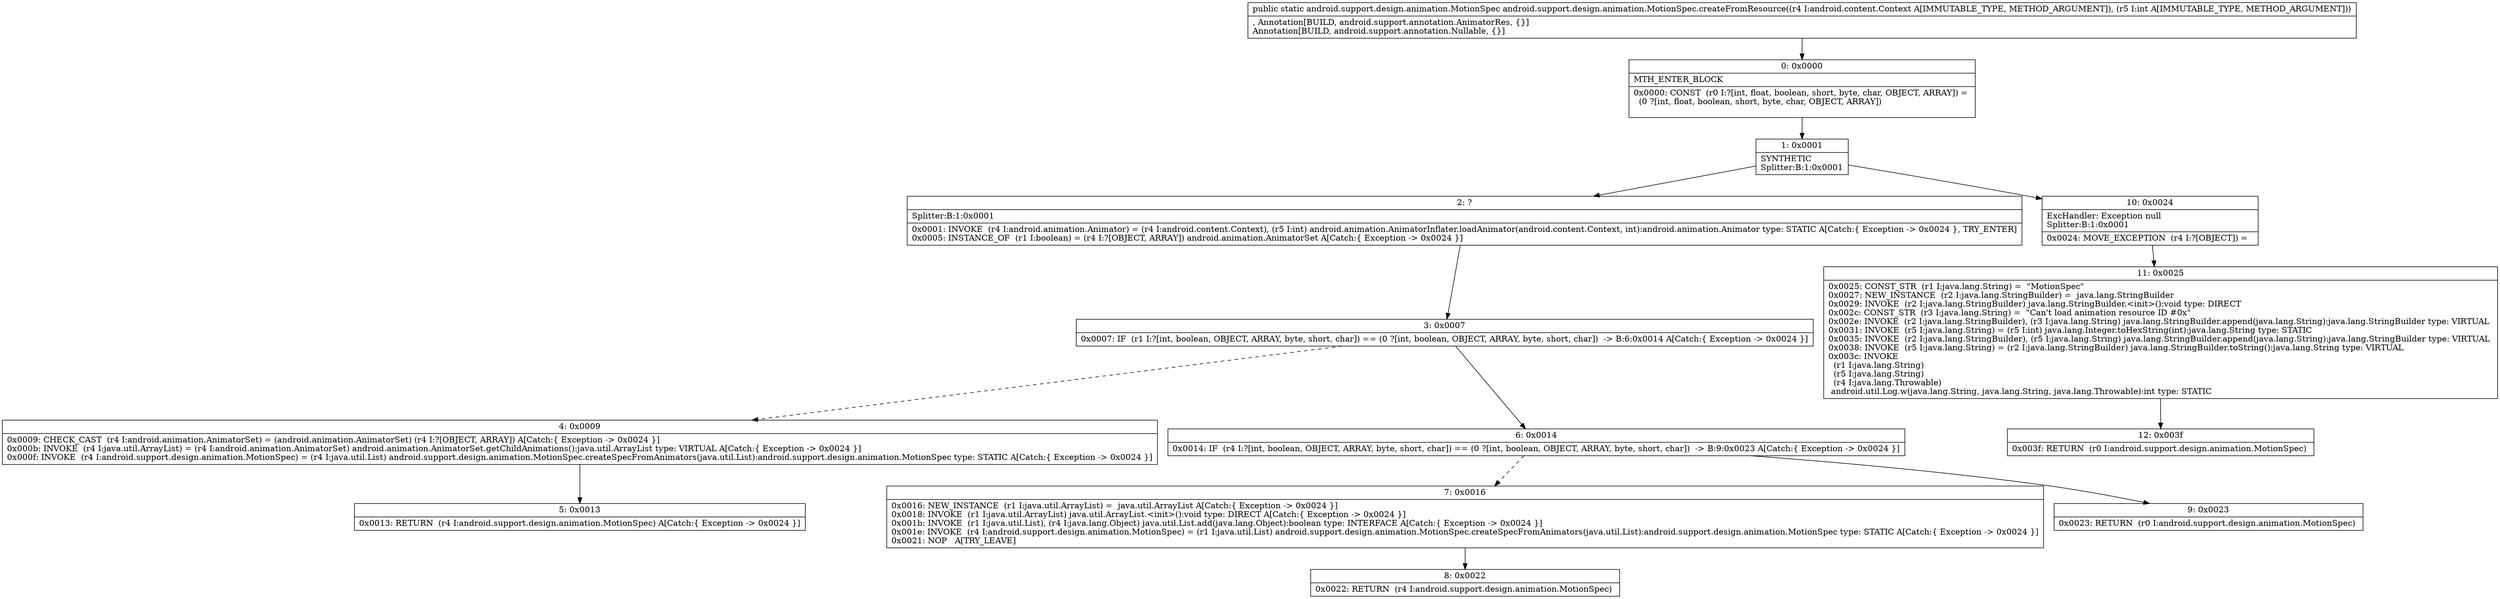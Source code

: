 digraph "CFG forandroid.support.design.animation.MotionSpec.createFromResource(Landroid\/content\/Context;I)Landroid\/support\/design\/animation\/MotionSpec;" {
Node_0 [shape=record,label="{0\:\ 0x0000|MTH_ENTER_BLOCK\l|0x0000: CONST  (r0 I:?[int, float, boolean, short, byte, char, OBJECT, ARRAY]) = \l  (0 ?[int, float, boolean, short, byte, char, OBJECT, ARRAY])\l \l}"];
Node_1 [shape=record,label="{1\:\ 0x0001|SYNTHETIC\lSplitter:B:1:0x0001\l}"];
Node_2 [shape=record,label="{2\:\ ?|Splitter:B:1:0x0001\l|0x0001: INVOKE  (r4 I:android.animation.Animator) = (r4 I:android.content.Context), (r5 I:int) android.animation.AnimatorInflater.loadAnimator(android.content.Context, int):android.animation.Animator type: STATIC A[Catch:\{ Exception \-\> 0x0024 \}, TRY_ENTER]\l0x0005: INSTANCE_OF  (r1 I:boolean) = (r4 I:?[OBJECT, ARRAY]) android.animation.AnimatorSet A[Catch:\{ Exception \-\> 0x0024 \}]\l}"];
Node_3 [shape=record,label="{3\:\ 0x0007|0x0007: IF  (r1 I:?[int, boolean, OBJECT, ARRAY, byte, short, char]) == (0 ?[int, boolean, OBJECT, ARRAY, byte, short, char])  \-\> B:6:0x0014 A[Catch:\{ Exception \-\> 0x0024 \}]\l}"];
Node_4 [shape=record,label="{4\:\ 0x0009|0x0009: CHECK_CAST  (r4 I:android.animation.AnimatorSet) = (android.animation.AnimatorSet) (r4 I:?[OBJECT, ARRAY]) A[Catch:\{ Exception \-\> 0x0024 \}]\l0x000b: INVOKE  (r4 I:java.util.ArrayList) = (r4 I:android.animation.AnimatorSet) android.animation.AnimatorSet.getChildAnimations():java.util.ArrayList type: VIRTUAL A[Catch:\{ Exception \-\> 0x0024 \}]\l0x000f: INVOKE  (r4 I:android.support.design.animation.MotionSpec) = (r4 I:java.util.List) android.support.design.animation.MotionSpec.createSpecFromAnimators(java.util.List):android.support.design.animation.MotionSpec type: STATIC A[Catch:\{ Exception \-\> 0x0024 \}]\l}"];
Node_5 [shape=record,label="{5\:\ 0x0013|0x0013: RETURN  (r4 I:android.support.design.animation.MotionSpec) A[Catch:\{ Exception \-\> 0x0024 \}]\l}"];
Node_6 [shape=record,label="{6\:\ 0x0014|0x0014: IF  (r4 I:?[int, boolean, OBJECT, ARRAY, byte, short, char]) == (0 ?[int, boolean, OBJECT, ARRAY, byte, short, char])  \-\> B:9:0x0023 A[Catch:\{ Exception \-\> 0x0024 \}]\l}"];
Node_7 [shape=record,label="{7\:\ 0x0016|0x0016: NEW_INSTANCE  (r1 I:java.util.ArrayList) =  java.util.ArrayList A[Catch:\{ Exception \-\> 0x0024 \}]\l0x0018: INVOKE  (r1 I:java.util.ArrayList) java.util.ArrayList.\<init\>():void type: DIRECT A[Catch:\{ Exception \-\> 0x0024 \}]\l0x001b: INVOKE  (r1 I:java.util.List), (r4 I:java.lang.Object) java.util.List.add(java.lang.Object):boolean type: INTERFACE A[Catch:\{ Exception \-\> 0x0024 \}]\l0x001e: INVOKE  (r4 I:android.support.design.animation.MotionSpec) = (r1 I:java.util.List) android.support.design.animation.MotionSpec.createSpecFromAnimators(java.util.List):android.support.design.animation.MotionSpec type: STATIC A[Catch:\{ Exception \-\> 0x0024 \}]\l0x0021: NOP   A[TRY_LEAVE]\l}"];
Node_8 [shape=record,label="{8\:\ 0x0022|0x0022: RETURN  (r4 I:android.support.design.animation.MotionSpec) \l}"];
Node_9 [shape=record,label="{9\:\ 0x0023|0x0023: RETURN  (r0 I:android.support.design.animation.MotionSpec) \l}"];
Node_10 [shape=record,label="{10\:\ 0x0024|ExcHandler: Exception null\lSplitter:B:1:0x0001\l|0x0024: MOVE_EXCEPTION  (r4 I:?[OBJECT]) =  \l}"];
Node_11 [shape=record,label="{11\:\ 0x0025|0x0025: CONST_STR  (r1 I:java.lang.String) =  \"MotionSpec\" \l0x0027: NEW_INSTANCE  (r2 I:java.lang.StringBuilder) =  java.lang.StringBuilder \l0x0029: INVOKE  (r2 I:java.lang.StringBuilder) java.lang.StringBuilder.\<init\>():void type: DIRECT \l0x002c: CONST_STR  (r3 I:java.lang.String) =  \"Can't load animation resource ID #0x\" \l0x002e: INVOKE  (r2 I:java.lang.StringBuilder), (r3 I:java.lang.String) java.lang.StringBuilder.append(java.lang.String):java.lang.StringBuilder type: VIRTUAL \l0x0031: INVOKE  (r5 I:java.lang.String) = (r5 I:int) java.lang.Integer.toHexString(int):java.lang.String type: STATIC \l0x0035: INVOKE  (r2 I:java.lang.StringBuilder), (r5 I:java.lang.String) java.lang.StringBuilder.append(java.lang.String):java.lang.StringBuilder type: VIRTUAL \l0x0038: INVOKE  (r5 I:java.lang.String) = (r2 I:java.lang.StringBuilder) java.lang.StringBuilder.toString():java.lang.String type: VIRTUAL \l0x003c: INVOKE  \l  (r1 I:java.lang.String)\l  (r5 I:java.lang.String)\l  (r4 I:java.lang.Throwable)\l android.util.Log.w(java.lang.String, java.lang.String, java.lang.Throwable):int type: STATIC \l}"];
Node_12 [shape=record,label="{12\:\ 0x003f|0x003f: RETURN  (r0 I:android.support.design.animation.MotionSpec) \l}"];
MethodNode[shape=record,label="{public static android.support.design.animation.MotionSpec android.support.design.animation.MotionSpec.createFromResource((r4 I:android.content.Context A[IMMUTABLE_TYPE, METHOD_ARGUMENT]), (r5 I:int A[IMMUTABLE_TYPE, METHOD_ARGUMENT]))  | , Annotation[BUILD, android.support.annotation.AnimatorRes, \{\}]\lAnnotation[BUILD, android.support.annotation.Nullable, \{\}]\l}"];
MethodNode -> Node_0;
Node_0 -> Node_1;
Node_1 -> Node_2;
Node_1 -> Node_10;
Node_2 -> Node_3;
Node_3 -> Node_4[style=dashed];
Node_3 -> Node_6;
Node_4 -> Node_5;
Node_6 -> Node_7[style=dashed];
Node_6 -> Node_9;
Node_7 -> Node_8;
Node_10 -> Node_11;
Node_11 -> Node_12;
}

